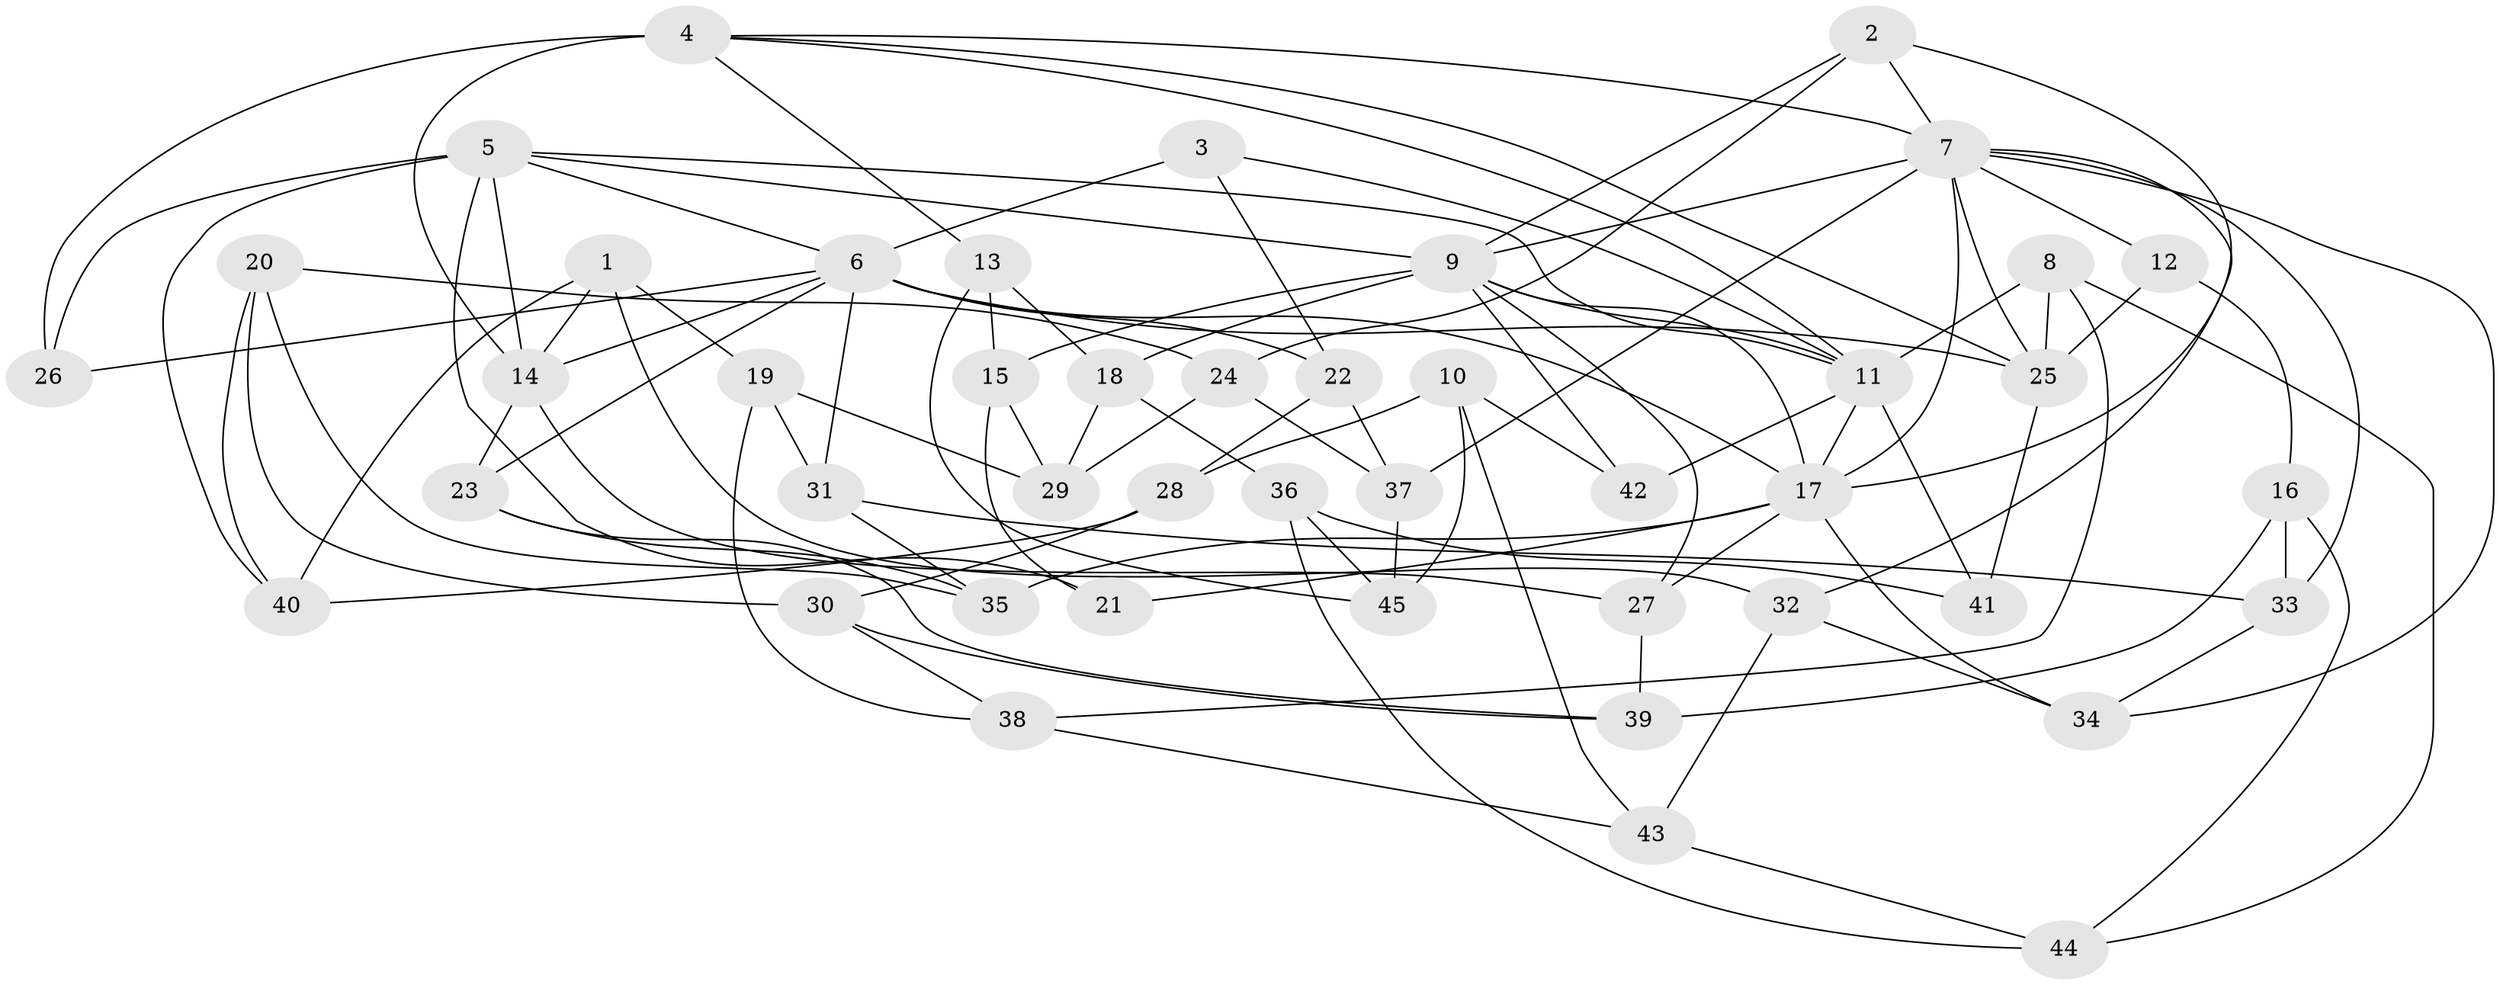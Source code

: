// original degree distribution, {4: 1.0}
// Generated by graph-tools (version 1.1) at 2025/54/03/04/25 22:54:01]
// undirected, 45 vertices, 104 edges
graph export_dot {
  node [color=gray90,style=filled];
  1;
  2;
  3;
  4;
  5;
  6;
  7;
  8;
  9;
  10;
  11;
  12;
  13;
  14;
  15;
  16;
  17;
  18;
  19;
  20;
  21;
  22;
  23;
  24;
  25;
  26;
  27;
  28;
  29;
  30;
  31;
  32;
  33;
  34;
  35;
  36;
  37;
  38;
  39;
  40;
  41;
  42;
  43;
  44;
  45;
  1 -- 14 [weight=1.0];
  1 -- 19 [weight=1.0];
  1 -- 32 [weight=1.0];
  1 -- 40 [weight=1.0];
  2 -- 7 [weight=2.0];
  2 -- 9 [weight=2.0];
  2 -- 17 [weight=1.0];
  2 -- 24 [weight=1.0];
  3 -- 6 [weight=2.0];
  3 -- 11 [weight=1.0];
  3 -- 22 [weight=1.0];
  4 -- 7 [weight=1.0];
  4 -- 11 [weight=1.0];
  4 -- 13 [weight=1.0];
  4 -- 14 [weight=3.0];
  4 -- 25 [weight=1.0];
  4 -- 26 [weight=1.0];
  5 -- 6 [weight=1.0];
  5 -- 9 [weight=2.0];
  5 -- 11 [weight=1.0];
  5 -- 14 [weight=1.0];
  5 -- 21 [weight=2.0];
  5 -- 26 [weight=2.0];
  5 -- 40 [weight=1.0];
  6 -- 14 [weight=1.0];
  6 -- 17 [weight=1.0];
  6 -- 22 [weight=1.0];
  6 -- 23 [weight=1.0];
  6 -- 25 [weight=1.0];
  6 -- 26 [weight=1.0];
  6 -- 31 [weight=1.0];
  7 -- 9 [weight=1.0];
  7 -- 12 [weight=2.0];
  7 -- 17 [weight=1.0];
  7 -- 25 [weight=1.0];
  7 -- 32 [weight=1.0];
  7 -- 33 [weight=1.0];
  7 -- 34 [weight=1.0];
  7 -- 37 [weight=1.0];
  8 -- 11 [weight=1.0];
  8 -- 25 [weight=1.0];
  8 -- 38 [weight=1.0];
  8 -- 44 [weight=1.0];
  9 -- 11 [weight=1.0];
  9 -- 15 [weight=1.0];
  9 -- 17 [weight=2.0];
  9 -- 18 [weight=1.0];
  9 -- 27 [weight=1.0];
  9 -- 42 [weight=1.0];
  10 -- 28 [weight=1.0];
  10 -- 42 [weight=1.0];
  10 -- 43 [weight=1.0];
  10 -- 45 [weight=1.0];
  11 -- 17 [weight=1.0];
  11 -- 41 [weight=2.0];
  11 -- 42 [weight=2.0];
  12 -- 16 [weight=1.0];
  12 -- 25 [weight=1.0];
  13 -- 15 [weight=1.0];
  13 -- 18 [weight=1.0];
  13 -- 45 [weight=1.0];
  14 -- 23 [weight=1.0];
  14 -- 27 [weight=1.0];
  15 -- 21 [weight=1.0];
  15 -- 29 [weight=1.0];
  16 -- 33 [weight=1.0];
  16 -- 39 [weight=1.0];
  16 -- 44 [weight=1.0];
  17 -- 21 [weight=1.0];
  17 -- 27 [weight=1.0];
  17 -- 34 [weight=1.0];
  17 -- 35 [weight=1.0];
  18 -- 29 [weight=1.0];
  18 -- 36 [weight=1.0];
  19 -- 29 [weight=1.0];
  19 -- 31 [weight=1.0];
  19 -- 38 [weight=1.0];
  20 -- 24 [weight=1.0];
  20 -- 30 [weight=1.0];
  20 -- 35 [weight=1.0];
  20 -- 40 [weight=1.0];
  22 -- 28 [weight=1.0];
  22 -- 37 [weight=1.0];
  23 -- 35 [weight=1.0];
  23 -- 39 [weight=1.0];
  24 -- 29 [weight=1.0];
  24 -- 37 [weight=1.0];
  25 -- 41 [weight=1.0];
  27 -- 39 [weight=1.0];
  28 -- 30 [weight=1.0];
  28 -- 40 [weight=1.0];
  30 -- 38 [weight=1.0];
  30 -- 39 [weight=1.0];
  31 -- 33 [weight=1.0];
  31 -- 35 [weight=1.0];
  32 -- 34 [weight=1.0];
  32 -- 43 [weight=1.0];
  33 -- 34 [weight=1.0];
  36 -- 41 [weight=1.0];
  36 -- 44 [weight=1.0];
  36 -- 45 [weight=1.0];
  37 -- 45 [weight=1.0];
  38 -- 43 [weight=1.0];
  43 -- 44 [weight=1.0];
}
